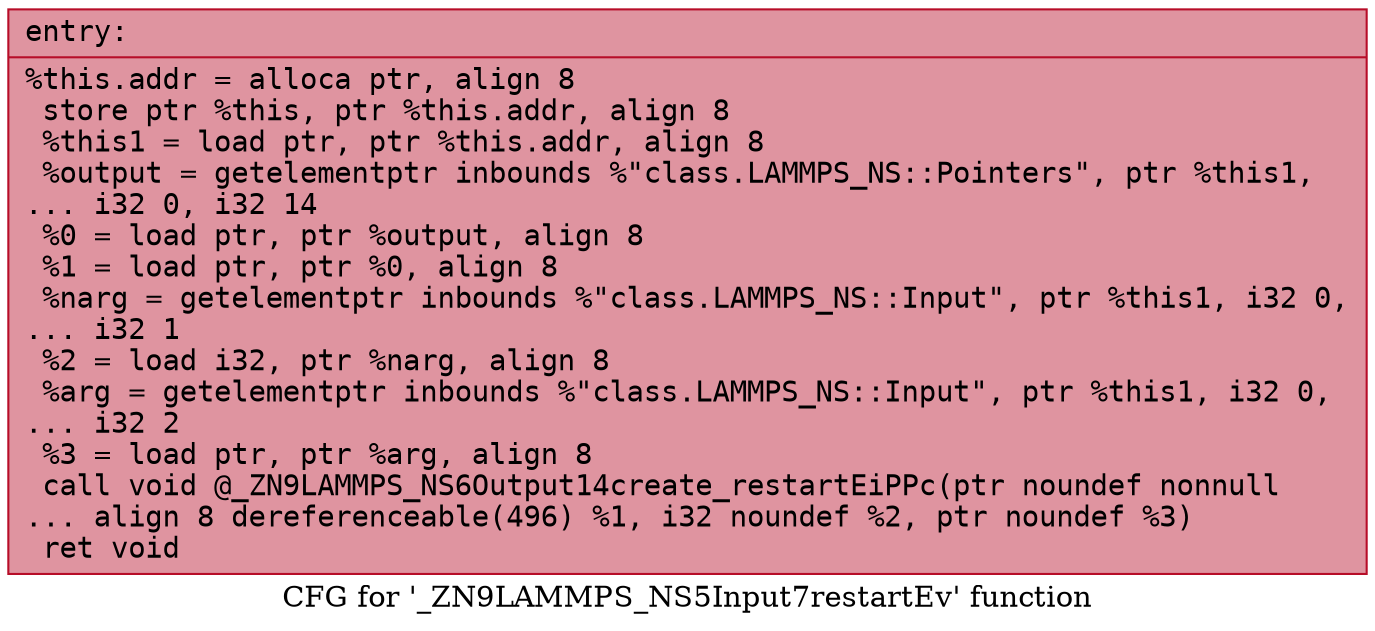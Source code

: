 digraph "CFG for '_ZN9LAMMPS_NS5Input7restartEv' function" {
	label="CFG for '_ZN9LAMMPS_NS5Input7restartEv' function";

	Node0x562873753320 [shape=record,color="#b70d28ff", style=filled, fillcolor="#b70d2870" fontname="Courier",label="{entry:\l|  %this.addr = alloca ptr, align 8\l  store ptr %this, ptr %this.addr, align 8\l  %this1 = load ptr, ptr %this.addr, align 8\l  %output = getelementptr inbounds %\"class.LAMMPS_NS::Pointers\", ptr %this1,\l... i32 0, i32 14\l  %0 = load ptr, ptr %output, align 8\l  %1 = load ptr, ptr %0, align 8\l  %narg = getelementptr inbounds %\"class.LAMMPS_NS::Input\", ptr %this1, i32 0,\l... i32 1\l  %2 = load i32, ptr %narg, align 8\l  %arg = getelementptr inbounds %\"class.LAMMPS_NS::Input\", ptr %this1, i32 0,\l... i32 2\l  %3 = load ptr, ptr %arg, align 8\l  call void @_ZN9LAMMPS_NS6Output14create_restartEiPPc(ptr noundef nonnull\l... align 8 dereferenceable(496) %1, i32 noundef %2, ptr noundef %3)\l  ret void\l}"];
}
